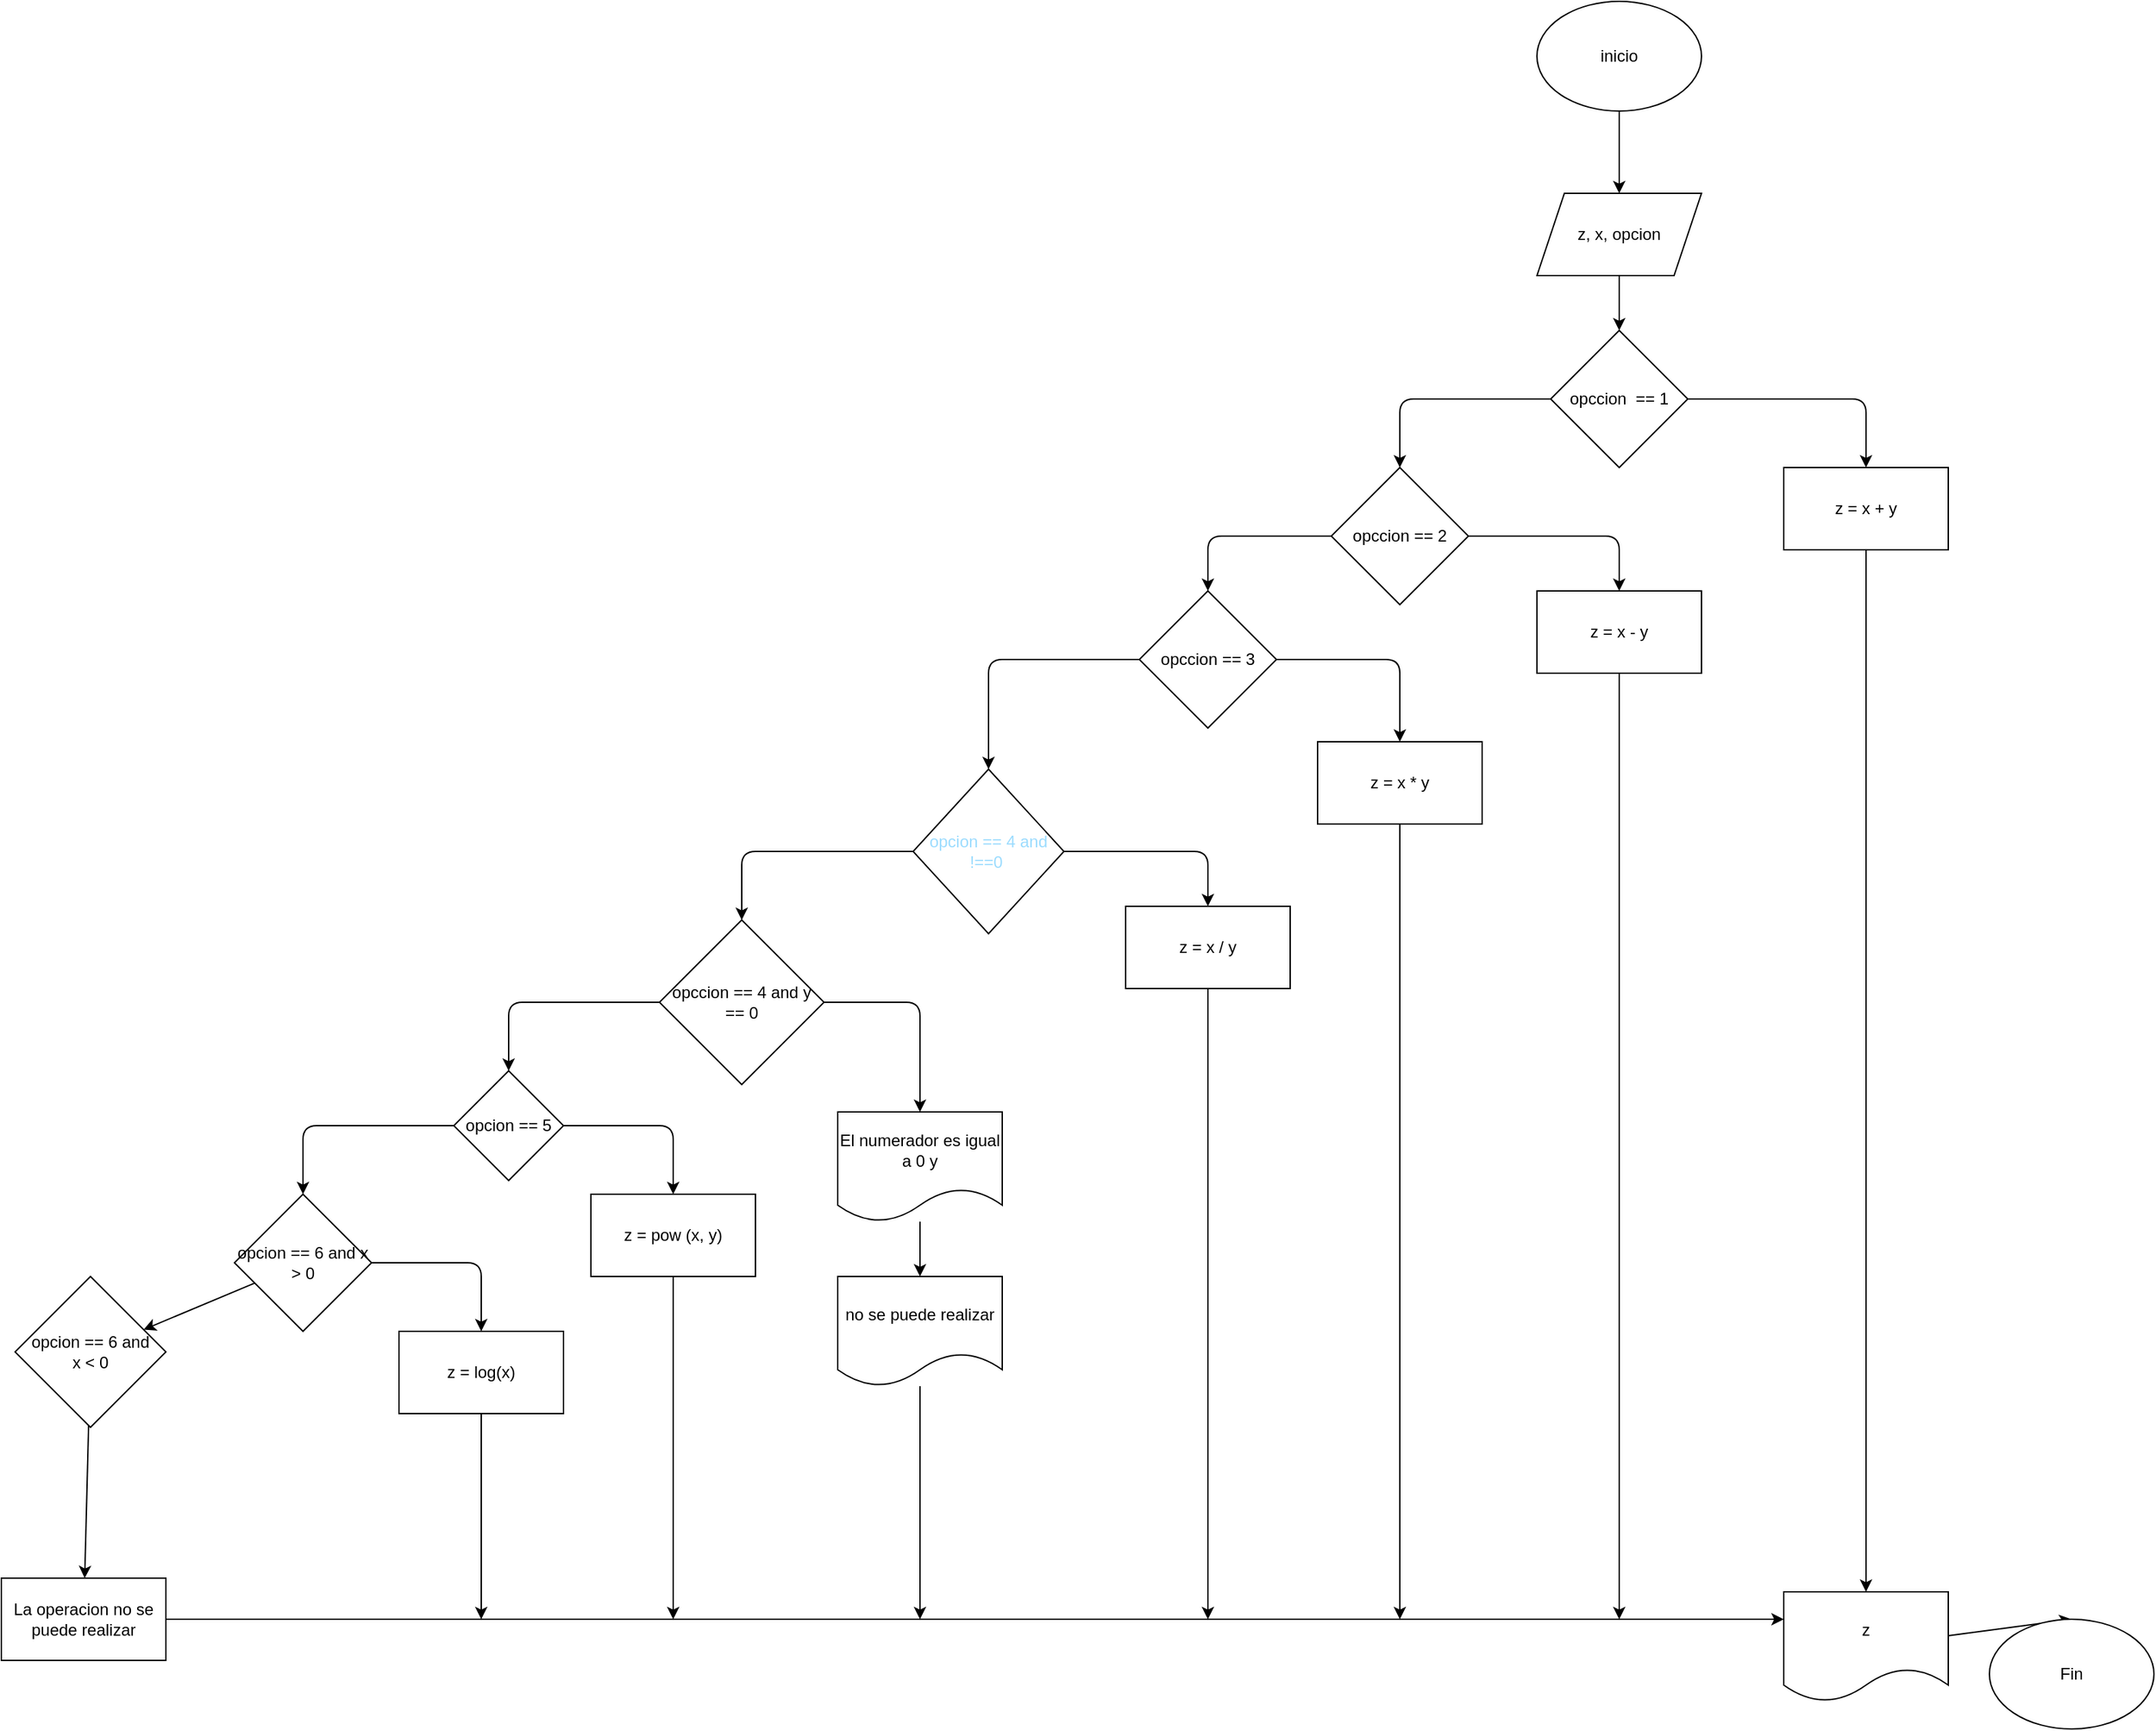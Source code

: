 <mxfile>
    <diagram id="NgKZ4MSra38dNi3ssbpW" name="Página-1">
        <mxGraphModel dx="1369" dy="341" grid="1" gridSize="10" guides="1" tooltips="1" connect="1" arrows="1" fold="1" page="1" pageScale="1" pageWidth="827" pageHeight="1169" math="0" shadow="0">
            <root>
                <mxCell id="0"/>
                <mxCell id="1" parent="0"/>
                <mxCell id="6" value="" style="edgeStyle=none;html=1;" edge="1" parent="1" source="2" target="5">
                    <mxGeometry relative="1" as="geometry"/>
                </mxCell>
                <mxCell id="2" value="inicio" style="ellipse;whiteSpace=wrap;html=1;" vertex="1" parent="1">
                    <mxGeometry x="330" y="60" width="120" height="80" as="geometry"/>
                </mxCell>
                <mxCell id="11" value="" style="edgeStyle=none;html=1;" edge="1" parent="1" source="3" target="10">
                    <mxGeometry relative="1" as="geometry">
                        <Array as="points">
                            <mxPoint x="570" y="350"/>
                        </Array>
                    </mxGeometry>
                </mxCell>
                <mxCell id="13" value="" style="edgeStyle=none;html=1;" edge="1" parent="1" source="3" target="12">
                    <mxGeometry relative="1" as="geometry">
                        <Array as="points">
                            <mxPoint x="230" y="350"/>
                        </Array>
                    </mxGeometry>
                </mxCell>
                <mxCell id="3" value="opccion&amp;nbsp; == 1" style="rhombus;whiteSpace=wrap;html=1;" vertex="1" parent="1">
                    <mxGeometry x="340" y="300" width="100" height="100" as="geometry"/>
                </mxCell>
                <mxCell id="7" style="edgeStyle=none;html=1;entryX=0.5;entryY=0;entryDx=0;entryDy=0;" edge="1" parent="1" source="5" target="3">
                    <mxGeometry relative="1" as="geometry"/>
                </mxCell>
                <mxCell id="5" value="z, x, opcion" style="shape=parallelogram;perimeter=parallelogramPerimeter;whiteSpace=wrap;html=1;fixedSize=1;" vertex="1" parent="1">
                    <mxGeometry x="330" y="200" width="120" height="60" as="geometry"/>
                </mxCell>
                <mxCell id="60" style="edgeStyle=none;html=1;entryX=0.5;entryY=0;entryDx=0;entryDy=0;" edge="1" parent="1" source="10" target="58">
                    <mxGeometry relative="1" as="geometry"/>
                </mxCell>
                <mxCell id="10" value="z = x + y" style="whiteSpace=wrap;html=1;" vertex="1" parent="1">
                    <mxGeometry x="510" y="400" width="120" height="60" as="geometry"/>
                </mxCell>
                <mxCell id="15" value="" style="edgeStyle=none;html=1;" edge="1" parent="1" source="12" target="14">
                    <mxGeometry relative="1" as="geometry">
                        <Array as="points">
                            <mxPoint x="390" y="450"/>
                        </Array>
                    </mxGeometry>
                </mxCell>
                <mxCell id="17" value="" style="edgeStyle=none;html=1;" edge="1" parent="1" source="12" target="16">
                    <mxGeometry relative="1" as="geometry">
                        <Array as="points">
                            <mxPoint x="90" y="450"/>
                        </Array>
                    </mxGeometry>
                </mxCell>
                <mxCell id="12" value="opccion == 2" style="rhombus;whiteSpace=wrap;html=1;" vertex="1" parent="1">
                    <mxGeometry x="180" y="400" width="100" height="100" as="geometry"/>
                </mxCell>
                <mxCell id="61" style="edgeStyle=none;html=1;" edge="1" parent="1" source="14">
                    <mxGeometry relative="1" as="geometry">
                        <mxPoint x="390" y="1240" as="targetPoint"/>
                    </mxGeometry>
                </mxCell>
                <mxCell id="14" value="z = x - y" style="whiteSpace=wrap;html=1;" vertex="1" parent="1">
                    <mxGeometry x="330" y="490" width="120" height="60" as="geometry"/>
                </mxCell>
                <mxCell id="19" value="" style="edgeStyle=none;html=1;" edge="1" parent="1" source="16">
                    <mxGeometry relative="1" as="geometry">
                        <mxPoint x="230" y="600" as="targetPoint"/>
                        <Array as="points">
                            <mxPoint x="230" y="540"/>
                        </Array>
                    </mxGeometry>
                </mxCell>
                <mxCell id="23" value="" style="edgeStyle=none;html=1;" edge="1" parent="1" source="16" target="22">
                    <mxGeometry relative="1" as="geometry">
                        <Array as="points">
                            <mxPoint x="-70" y="540"/>
                        </Array>
                    </mxGeometry>
                </mxCell>
                <mxCell id="16" value="opccion == 3" style="rhombus;whiteSpace=wrap;html=1;" vertex="1" parent="1">
                    <mxGeometry x="40" y="490" width="100" height="100" as="geometry"/>
                </mxCell>
                <mxCell id="62" style="edgeStyle=none;html=1;" edge="1" parent="1" source="20">
                    <mxGeometry relative="1" as="geometry">
                        <mxPoint x="230" y="1240" as="targetPoint"/>
                    </mxGeometry>
                </mxCell>
                <mxCell id="20" value="z = x * y" style="whiteSpace=wrap;html=1;" vertex="1" parent="1">
                    <mxGeometry x="170" y="600" width="120" height="60" as="geometry"/>
                </mxCell>
                <mxCell id="28" value="" style="edgeStyle=none;html=1;" edge="1" parent="1" source="22" target="27">
                    <mxGeometry relative="1" as="geometry">
                        <Array as="points">
                            <mxPoint x="90" y="680"/>
                        </Array>
                    </mxGeometry>
                </mxCell>
                <mxCell id="30" value="" style="edgeStyle=none;html=1;" edge="1" parent="1" source="22" target="29">
                    <mxGeometry relative="1" as="geometry">
                        <Array as="points">
                            <mxPoint x="-250" y="680"/>
                        </Array>
                    </mxGeometry>
                </mxCell>
                <mxCell id="22" value="&lt;font color=&quot;#9cdcfe&quot;&gt;opcion == 4 and !==0&amp;nbsp;&lt;/font&gt;" style="rhombus;whiteSpace=wrap;html=1;" vertex="1" parent="1">
                    <mxGeometry x="-125" y="620" width="110" height="120" as="geometry"/>
                </mxCell>
                <mxCell id="63" style="edgeStyle=none;html=1;" edge="1" parent="1" source="27">
                    <mxGeometry relative="1" as="geometry">
                        <mxPoint x="90" y="1240" as="targetPoint"/>
                    </mxGeometry>
                </mxCell>
                <mxCell id="27" value="z = x / y" style="whiteSpace=wrap;html=1;" vertex="1" parent="1">
                    <mxGeometry x="30" y="720" width="120" height="60" as="geometry"/>
                </mxCell>
                <mxCell id="37" value="" style="edgeStyle=none;html=1;entryX=0.5;entryY=0;entryDx=0;entryDy=0;" edge="1" parent="1" source="29" target="38">
                    <mxGeometry relative="1" as="geometry">
                        <mxPoint x="-391.429" y="868.571" as="targetPoint"/>
                        <Array as="points">
                            <mxPoint x="-420" y="790"/>
                        </Array>
                    </mxGeometry>
                </mxCell>
                <mxCell id="40" value="" style="edgeStyle=none;html=1;" edge="1" parent="1" source="29" target="39">
                    <mxGeometry relative="1" as="geometry">
                        <Array as="points">
                            <mxPoint x="-120" y="790"/>
                        </Array>
                    </mxGeometry>
                </mxCell>
                <mxCell id="29" value="opccion == 4 and y == 0" style="rhombus;whiteSpace=wrap;html=1;" vertex="1" parent="1">
                    <mxGeometry x="-310" y="730" width="120" height="120" as="geometry"/>
                </mxCell>
                <mxCell id="45" value="" style="edgeStyle=none;html=1;" edge="1" parent="1" source="38" target="44">
                    <mxGeometry relative="1" as="geometry">
                        <Array as="points">
                            <mxPoint x="-300" y="880"/>
                        </Array>
                    </mxGeometry>
                </mxCell>
                <mxCell id="47" value="" style="edgeStyle=none;html=1;" edge="1" parent="1" source="38" target="46">
                    <mxGeometry relative="1" as="geometry">
                        <Array as="points">
                            <mxPoint x="-570" y="880"/>
                        </Array>
                    </mxGeometry>
                </mxCell>
                <mxCell id="38" value="opcion == 5" style="rhombus;whiteSpace=wrap;html=1;" vertex="1" parent="1">
                    <mxGeometry x="-460" y="840" width="80" height="80" as="geometry"/>
                </mxCell>
                <mxCell id="42" value="" style="edgeStyle=none;html=1;" edge="1" parent="1" source="39" target="41">
                    <mxGeometry relative="1" as="geometry"/>
                </mxCell>
                <mxCell id="39" value="El numerador es igual a 0 y" style="shape=document;whiteSpace=wrap;html=1;boundedLbl=1;" vertex="1" parent="1">
                    <mxGeometry x="-180" y="870" width="120" height="80" as="geometry"/>
                </mxCell>
                <mxCell id="64" style="edgeStyle=none;html=1;" edge="1" parent="1" source="41">
                    <mxGeometry relative="1" as="geometry">
                        <mxPoint x="-120" y="1240" as="targetPoint"/>
                    </mxGeometry>
                </mxCell>
                <mxCell id="41" value="no se puede realizar" style="shape=document;whiteSpace=wrap;html=1;boundedLbl=1;" vertex="1" parent="1">
                    <mxGeometry x="-180" y="990" width="120" height="80" as="geometry"/>
                </mxCell>
                <mxCell id="65" style="edgeStyle=none;html=1;" edge="1" parent="1" source="44">
                    <mxGeometry relative="1" as="geometry">
                        <mxPoint x="-300" y="1240" as="targetPoint"/>
                    </mxGeometry>
                </mxCell>
                <mxCell id="44" value="z = pow (x, y)" style="whiteSpace=wrap;html=1;" vertex="1" parent="1">
                    <mxGeometry x="-360" y="930" width="120" height="60" as="geometry"/>
                </mxCell>
                <mxCell id="49" value="" style="edgeStyle=none;html=1;" edge="1" parent="1" source="46" target="48">
                    <mxGeometry relative="1" as="geometry">
                        <Array as="points">
                            <mxPoint x="-440" y="980"/>
                        </Array>
                    </mxGeometry>
                </mxCell>
                <mxCell id="51" value="" style="edgeStyle=none;html=1;" edge="1" parent="1" source="46" target="50">
                    <mxGeometry relative="1" as="geometry"/>
                </mxCell>
                <mxCell id="46" value="opcion == 6 and x &amp;gt; 0" style="rhombus;whiteSpace=wrap;html=1;" vertex="1" parent="1">
                    <mxGeometry x="-620" y="930" width="100" height="100" as="geometry"/>
                </mxCell>
                <mxCell id="66" style="edgeStyle=none;html=1;" edge="1" parent="1" source="48">
                    <mxGeometry relative="1" as="geometry">
                        <mxPoint x="-440" y="1240" as="targetPoint"/>
                    </mxGeometry>
                </mxCell>
                <mxCell id="48" value="z = log(x)" style="whiteSpace=wrap;html=1;" vertex="1" parent="1">
                    <mxGeometry x="-500" y="1030" width="120" height="60" as="geometry"/>
                </mxCell>
                <mxCell id="54" value="" style="edgeStyle=none;html=1;" edge="1" parent="1" source="50" target="53">
                    <mxGeometry relative="1" as="geometry"/>
                </mxCell>
                <mxCell id="50" value="opcion == 6 and &lt;br&gt;x &amp;lt; 0" style="rhombus;whiteSpace=wrap;html=1;" vertex="1" parent="1">
                    <mxGeometry x="-780" y="990" width="110" height="110" as="geometry"/>
                </mxCell>
                <mxCell id="67" style="edgeStyle=none;html=1;entryX=0;entryY=0.25;entryDx=0;entryDy=0;" edge="1" parent="1" source="53" target="58">
                    <mxGeometry relative="1" as="geometry">
                        <mxPoint x="10" y="1240" as="targetPoint"/>
                    </mxGeometry>
                </mxCell>
                <mxCell id="53" value="La operacion no se puede realizar" style="whiteSpace=wrap;html=1;" vertex="1" parent="1">
                    <mxGeometry x="-790" y="1210" width="120" height="60" as="geometry"/>
                </mxCell>
                <mxCell id="57" style="edgeStyle=none;html=1;entryX=0.5;entryY=0;entryDx=0;entryDy=0;startArrow=none;" edge="1" parent="1" source="58" target="56">
                    <mxGeometry relative="1" as="geometry">
                        <mxPoint x="354.556" y="1060" as="sourcePoint"/>
                    </mxGeometry>
                </mxCell>
                <mxCell id="56" value="Fin" style="ellipse;whiteSpace=wrap;html=1;" vertex="1" parent="1">
                    <mxGeometry x="660" y="1240" width="120" height="80" as="geometry"/>
                </mxCell>
                <mxCell id="58" value="z" style="shape=document;whiteSpace=wrap;html=1;boundedLbl=1;" vertex="1" parent="1">
                    <mxGeometry x="510" y="1220" width="120" height="80" as="geometry"/>
                </mxCell>
            </root>
        </mxGraphModel>
    </diagram>
</mxfile>
